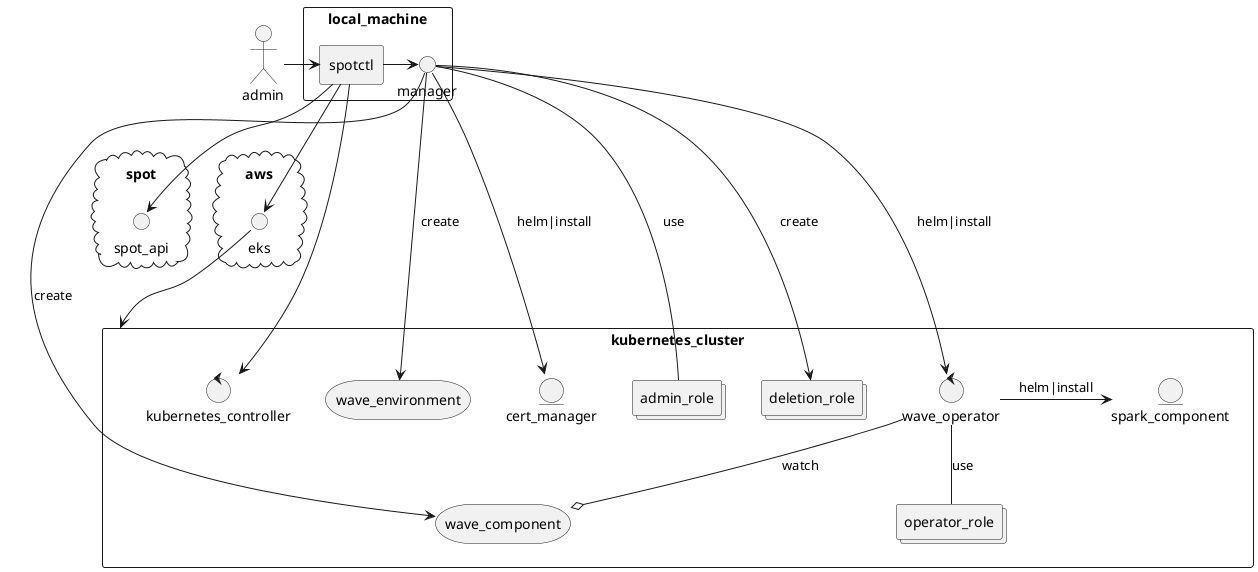 @startuml

left to right direction
top to bottom direction

actor admin
rectangle local_machine {
    rectangle spotctl
    interface manager
}

rectangle kubernetes_cluster {
    control kubernetes_controller
    control wave_operator
    storage wave_component
    storage wave_environment

    entity cert_manager
    entity spark_component

    collections admin_role
    collections deletion_role
    collections operator_role
}

cloud spot {
    interface spot_api
}

cloud aws  {
    interface eks
}

admin -> spotctl

spotctl --> eks
spotctl --> spot_api
spotctl -> manager

eks --> kubernetes_cluster
spotctl -> kubernetes_controller

manager -- admin_role : use
manager --> cert_manager: helm|install
manager -> wave_operator : helm|install
manager --> wave_environment : create
manager --> wave_component : create
manager --> deletion_role : create

wave_operator -- operator_role : use
wave_operator --o wave_component : watch
wave_operator -> spark_component: helm|install

@enduml
